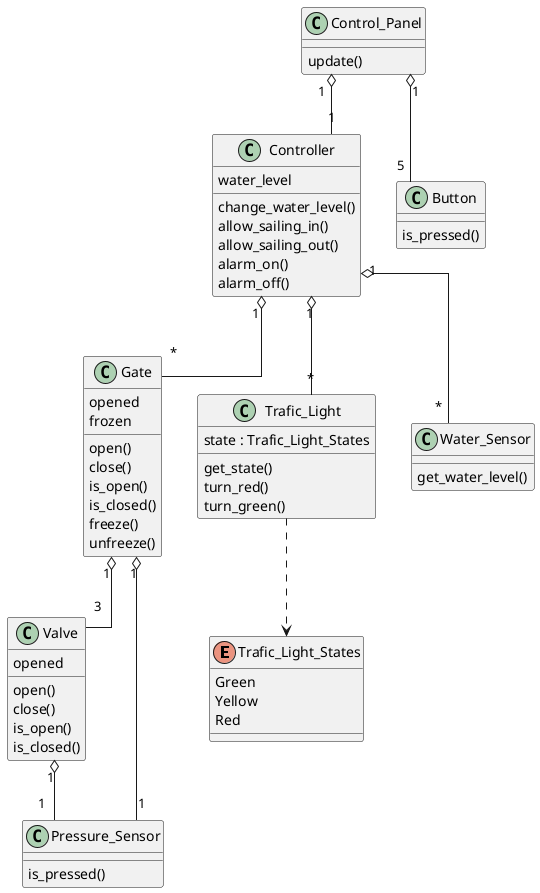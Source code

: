 @startuml
skinparam linetype ortho


enum Trafic_Light_States {
	Green
	Yellow
	Red
}

class Control_Panel {
	update()
}
class Controller {
	water_level

	change_water_level()
	allow_sailing_in()
	allow_sailing_out()
	alarm_on()
	alarm_off()
}
class Gate {
	opened
	frozen

	open()
	close()
	is_open()
	is_closed()
	freeze()
	unfreeze()
}
class Valve {
	opened

	open()
	close()
	is_open()
	is_closed()
}
class Trafic_Light {
	state : Trafic_Light_States

	get_state()
	turn_red()
	turn_green()
}
class Pressure_Sensor {
	is_pressed()
}
class Water_Sensor {
	get_water_level()
}
class Button {
	is_pressed()
}

Control_Panel	"1" o-- "5"		Button
Control_Panel	"1" o-- "1"		Controller
Controller		"1" o-- "*"		Gate
Controller		"1" o-- "*"		Water_Sensor
Controller		"1" o-- "*"		Trafic_Light
Gate			"1" o-- "3"		Valve
Gate			"1" o-- "1"		Pressure_Sensor
Valve			"1" o-- "1"		Pressure_Sensor
Trafic_Light		..>			Trafic_Light_States

@enduml